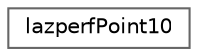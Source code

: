 digraph "Gráfico de jerarquía de clases"
{
 // LATEX_PDF_SIZE
  bgcolor="transparent";
  edge [fontname=Helvetica,fontsize=10,labelfontname=Helvetica,labelfontsize=10];
  node [fontname=Helvetica,fontsize=10,shape=box,height=0.2,width=0.4];
  rankdir="LR";
  Node0 [id="Node000000",label="lazperfPoint10",height=0.2,width=0.4,color="grey40", fillcolor="white", style="filled",URL="$d1/d02/structlazperf_point10.html",tooltip=" "];
}
